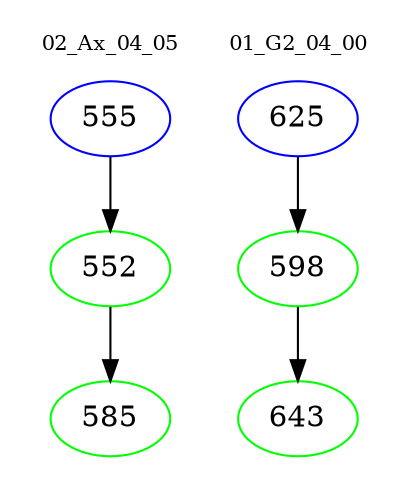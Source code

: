 digraph{
subgraph cluster_0 {
color = white
label = "02_Ax_04_05";
fontsize=10;
T0_555 [label="555", color="blue"]
T0_555 -> T0_552 [color="black"]
T0_552 [label="552", color="green"]
T0_552 -> T0_585 [color="black"]
T0_585 [label="585", color="green"]
}
subgraph cluster_1 {
color = white
label = "01_G2_04_00";
fontsize=10;
T1_625 [label="625", color="blue"]
T1_625 -> T1_598 [color="black"]
T1_598 [label="598", color="green"]
T1_598 -> T1_643 [color="black"]
T1_643 [label="643", color="green"]
}
}
